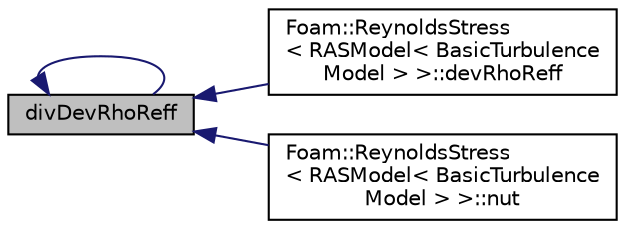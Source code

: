 digraph "divDevRhoReff"
{
  bgcolor="transparent";
  edge [fontname="Helvetica",fontsize="10",labelfontname="Helvetica",labelfontsize="10"];
  node [fontname="Helvetica",fontsize="10",shape=record];
  rankdir="LR";
  Node29 [label="divDevRhoReff",height=0.2,width=0.4,color="black", fillcolor="grey75", style="filled", fontcolor="black"];
  Node29 -> Node30 [dir="back",color="midnightblue",fontsize="10",style="solid",fontname="Helvetica"];
  Node30 [label="Foam::ReynoldsStress\l\< RASModel\< BasicTurbulence\lModel \> \>::devRhoReff",height=0.2,width=0.4,color="black",URL="$a32389.html#aedf05483d3f92845e23b6dae794b8712",tooltip="Return the effective stress tensor. "];
  Node29 -> Node29 [dir="back",color="midnightblue",fontsize="10",style="solid",fontname="Helvetica"];
  Node29 -> Node31 [dir="back",color="midnightblue",fontsize="10",style="solid",fontname="Helvetica"];
  Node31 [label="Foam::ReynoldsStress\l\< RASModel\< BasicTurbulence\lModel \> \>::nut",height=0.2,width=0.4,color="black",URL="$a32389.html#af18cf1ed2737ffbc8664412aa68cb87d",tooltip="Return the turbulence viscosity on patch. "];
}
